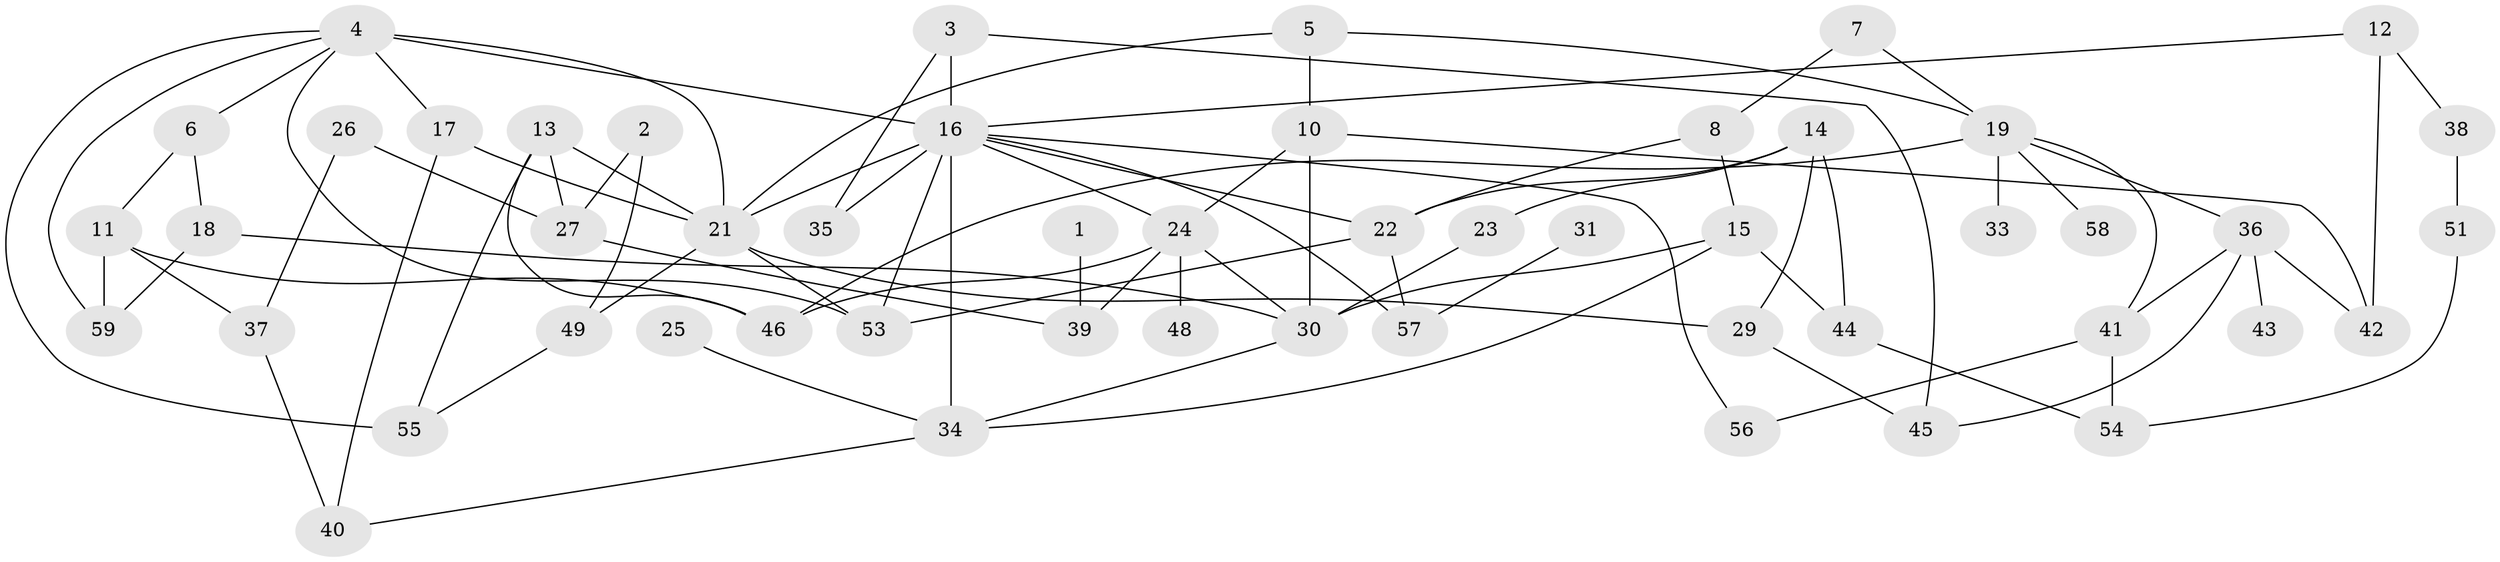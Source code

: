 // original degree distribution, {1: 0.17796610169491525, 2: 0.2542372881355932, 5: 0.059322033898305086, 3: 0.2542372881355932, 0: 0.059322033898305086, 4: 0.1440677966101695, 6: 0.03389830508474576, 8: 0.01694915254237288}
// Generated by graph-tools (version 1.1) at 2025/33/03/09/25 02:33:27]
// undirected, 52 vertices, 88 edges
graph export_dot {
graph [start="1"]
  node [color=gray90,style=filled];
  1;
  2;
  3;
  4;
  5;
  6;
  7;
  8;
  10;
  11;
  12;
  13;
  14;
  15;
  16;
  17;
  18;
  19;
  21;
  22;
  23;
  24;
  25;
  26;
  27;
  29;
  30;
  31;
  33;
  34;
  35;
  36;
  37;
  38;
  39;
  40;
  41;
  42;
  43;
  44;
  45;
  46;
  48;
  49;
  51;
  53;
  54;
  55;
  56;
  57;
  58;
  59;
  1 -- 39 [weight=1.0];
  2 -- 27 [weight=1.0];
  2 -- 49 [weight=1.0];
  3 -- 16 [weight=1.0];
  3 -- 35 [weight=1.0];
  3 -- 45 [weight=1.0];
  4 -- 6 [weight=1.0];
  4 -- 16 [weight=1.0];
  4 -- 17 [weight=2.0];
  4 -- 21 [weight=1.0];
  4 -- 53 [weight=1.0];
  4 -- 55 [weight=1.0];
  4 -- 59 [weight=1.0];
  5 -- 10 [weight=1.0];
  5 -- 19 [weight=1.0];
  5 -- 21 [weight=1.0];
  6 -- 11 [weight=1.0];
  6 -- 18 [weight=1.0];
  7 -- 8 [weight=1.0];
  7 -- 19 [weight=1.0];
  8 -- 15 [weight=1.0];
  8 -- 22 [weight=1.0];
  10 -- 24 [weight=1.0];
  10 -- 30 [weight=3.0];
  10 -- 42 [weight=1.0];
  11 -- 37 [weight=1.0];
  11 -- 46 [weight=4.0];
  11 -- 59 [weight=1.0];
  12 -- 16 [weight=1.0];
  12 -- 38 [weight=1.0];
  12 -- 42 [weight=2.0];
  13 -- 21 [weight=1.0];
  13 -- 27 [weight=1.0];
  13 -- 46 [weight=1.0];
  13 -- 55 [weight=1.0];
  14 -- 22 [weight=1.0];
  14 -- 23 [weight=1.0];
  14 -- 29 [weight=1.0];
  14 -- 44 [weight=1.0];
  15 -- 30 [weight=1.0];
  15 -- 34 [weight=1.0];
  15 -- 44 [weight=1.0];
  16 -- 21 [weight=1.0];
  16 -- 22 [weight=2.0];
  16 -- 24 [weight=1.0];
  16 -- 34 [weight=3.0];
  16 -- 35 [weight=1.0];
  16 -- 53 [weight=1.0];
  16 -- 56 [weight=1.0];
  16 -- 57 [weight=1.0];
  17 -- 21 [weight=1.0];
  17 -- 40 [weight=2.0];
  18 -- 30 [weight=1.0];
  18 -- 59 [weight=1.0];
  19 -- 33 [weight=1.0];
  19 -- 36 [weight=1.0];
  19 -- 41 [weight=1.0];
  19 -- 46 [weight=1.0];
  19 -- 58 [weight=1.0];
  21 -- 29 [weight=1.0];
  21 -- 49 [weight=1.0];
  21 -- 53 [weight=1.0];
  22 -- 53 [weight=1.0];
  22 -- 57 [weight=1.0];
  23 -- 30 [weight=1.0];
  24 -- 30 [weight=1.0];
  24 -- 39 [weight=1.0];
  24 -- 46 [weight=2.0];
  24 -- 48 [weight=2.0];
  25 -- 34 [weight=2.0];
  26 -- 27 [weight=1.0];
  26 -- 37 [weight=1.0];
  27 -- 39 [weight=1.0];
  29 -- 45 [weight=1.0];
  30 -- 34 [weight=1.0];
  31 -- 57 [weight=1.0];
  34 -- 40 [weight=1.0];
  36 -- 41 [weight=1.0];
  36 -- 42 [weight=1.0];
  36 -- 43 [weight=1.0];
  36 -- 45 [weight=1.0];
  37 -- 40 [weight=1.0];
  38 -- 51 [weight=1.0];
  41 -- 54 [weight=1.0];
  41 -- 56 [weight=1.0];
  44 -- 54 [weight=1.0];
  49 -- 55 [weight=1.0];
  51 -- 54 [weight=1.0];
}
